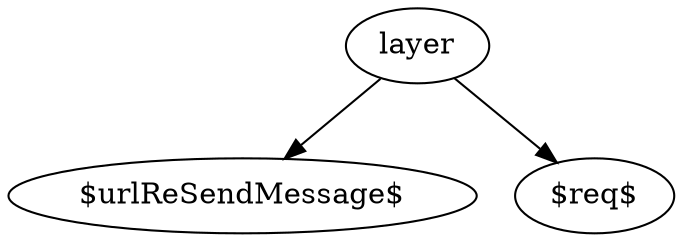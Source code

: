 strict graph "" {
	node [label="\N"];
	3	[label=layer,
		labelloc=c];
	4	[label="$urlReSendMessage$",
		labelloc=c];
	3 -- 4	[dir=forward];
	5	[label="$req$",
		labelloc=c];
	3 -- 5	[dir=forward];
}
